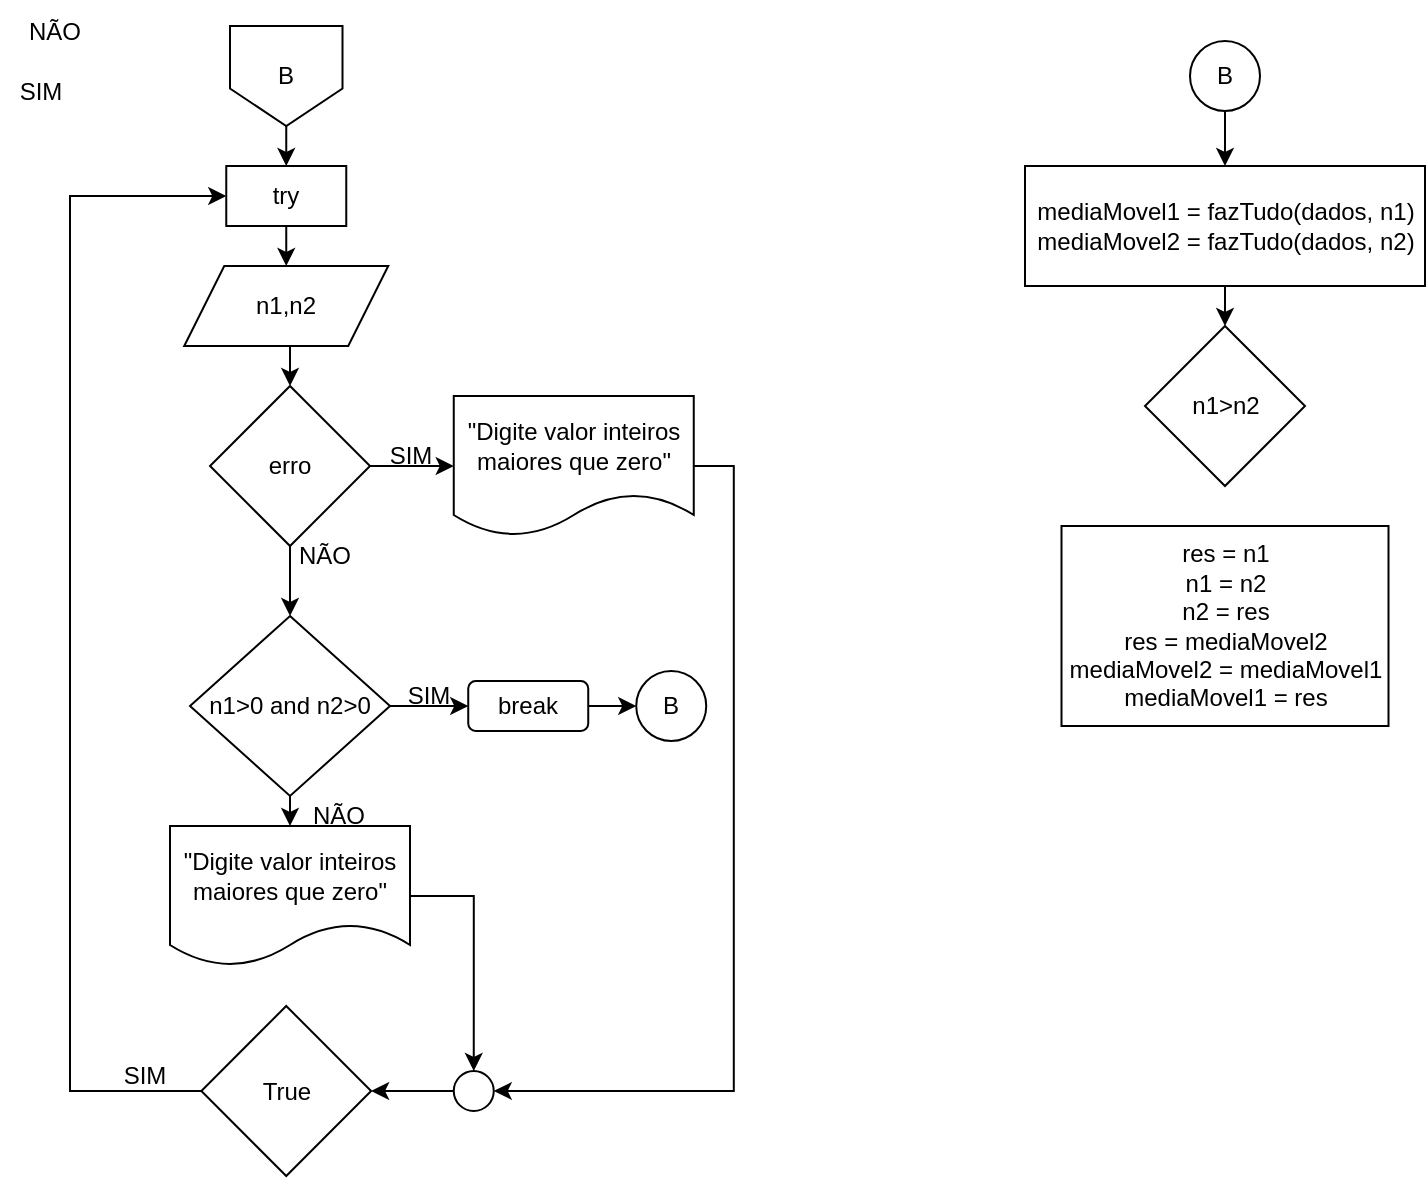 <mxfile version="22.1.4" type="github">
  <diagram name="Página-1" id="QIkaa7FpWb9kJ1rEZL3E">
    <mxGraphModel dx="880" dy="2822" grid="1" gridSize="10" guides="1" tooltips="1" connect="1" arrows="1" fold="1" page="1" pageScale="1" pageWidth="827" pageHeight="1169" math="0" shadow="0">
      <root>
        <mxCell id="0" />
        <mxCell id="1" parent="0" />
        <mxCell id="CpG273iNzydgMhIaWvPI-3" style="edgeStyle=orthogonalEdgeStyle;rounded=0;orthogonalLoop=1;jettySize=auto;html=1;exitX=0.5;exitY=1;exitDx=0;exitDy=0;entryX=0.5;entryY=0;entryDx=0;entryDy=0;" edge="1" parent="1" source="CpG273iNzydgMhIaWvPI-1" target="CpG273iNzydgMhIaWvPI-2">
          <mxGeometry relative="1" as="geometry" />
        </mxCell>
        <mxCell id="CpG273iNzydgMhIaWvPI-1" value="B" style="shape=offPageConnector;whiteSpace=wrap;html=1;" vertex="1" parent="1">
          <mxGeometry x="120" y="-2320" width="56.25" height="50" as="geometry" />
        </mxCell>
        <mxCell id="CpG273iNzydgMhIaWvPI-59" style="edgeStyle=orthogonalEdgeStyle;rounded=0;orthogonalLoop=1;jettySize=auto;html=1;exitX=0.5;exitY=1;exitDx=0;exitDy=0;entryX=0.5;entryY=0;entryDx=0;entryDy=0;" edge="1" parent="1" source="CpG273iNzydgMhIaWvPI-2" target="CpG273iNzydgMhIaWvPI-4">
          <mxGeometry relative="1" as="geometry" />
        </mxCell>
        <mxCell id="CpG273iNzydgMhIaWvPI-2" value="try" style="rounded=0;whiteSpace=wrap;html=1;" vertex="1" parent="1">
          <mxGeometry x="118.13" y="-2250" width="60" height="30" as="geometry" />
        </mxCell>
        <mxCell id="CpG273iNzydgMhIaWvPI-60" style="edgeStyle=orthogonalEdgeStyle;rounded=0;orthogonalLoop=1;jettySize=auto;html=1;exitX=0.5;exitY=1;exitDx=0;exitDy=0;entryX=0.5;entryY=0;entryDx=0;entryDy=0;" edge="1" parent="1" source="CpG273iNzydgMhIaWvPI-4" target="CpG273iNzydgMhIaWvPI-21">
          <mxGeometry relative="1" as="geometry" />
        </mxCell>
        <mxCell id="CpG273iNzydgMhIaWvPI-4" value="n1,n2" style="shape=parallelogram;perimeter=parallelogramPerimeter;whiteSpace=wrap;html=1;fixedSize=1;" vertex="1" parent="1">
          <mxGeometry x="97.12" y="-2200" width="102" height="40" as="geometry" />
        </mxCell>
        <mxCell id="CpG273iNzydgMhIaWvPI-19" style="edgeStyle=orthogonalEdgeStyle;rounded=0;orthogonalLoop=1;jettySize=auto;html=1;exitX=0.5;exitY=1;exitDx=0;exitDy=0;entryX=0.5;entryY=0;entryDx=0;entryDy=0;" edge="1" parent="1" source="CpG273iNzydgMhIaWvPI-6" target="CpG273iNzydgMhIaWvPI-18">
          <mxGeometry relative="1" as="geometry" />
        </mxCell>
        <mxCell id="CpG273iNzydgMhIaWvPI-66" style="edgeStyle=orthogonalEdgeStyle;rounded=0;orthogonalLoop=1;jettySize=auto;html=1;exitX=1;exitY=0.5;exitDx=0;exitDy=0;entryX=0;entryY=0.5;entryDx=0;entryDy=0;" edge="1" parent="1" source="CpG273iNzydgMhIaWvPI-6" target="CpG273iNzydgMhIaWvPI-16">
          <mxGeometry relative="1" as="geometry" />
        </mxCell>
        <mxCell id="CpG273iNzydgMhIaWvPI-6" value="n1&amp;gt;0 and n2&amp;gt;0" style="rhombus;whiteSpace=wrap;html=1;" vertex="1" parent="1">
          <mxGeometry x="100.01" y="-2025" width="100" height="90" as="geometry" />
        </mxCell>
        <mxCell id="CpG273iNzydgMhIaWvPI-12" value="NÃO" style="text;html=1;align=center;verticalAlign=middle;resizable=0;points=[];autosize=1;strokeColor=none;fillColor=none;" vertex="1" parent="1">
          <mxGeometry x="7.13" y="-2332.5" width="50" height="30" as="geometry" />
        </mxCell>
        <mxCell id="CpG273iNzydgMhIaWvPI-13" value="SIM" style="text;html=1;align=center;verticalAlign=middle;resizable=0;points=[];autosize=1;strokeColor=none;fillColor=none;" vertex="1" parent="1">
          <mxGeometry x="5" y="-2302.5" width="40" height="30" as="geometry" />
        </mxCell>
        <mxCell id="CpG273iNzydgMhIaWvPI-15" value="SIM" style="text;html=1;align=center;verticalAlign=middle;resizable=0;points=[];autosize=1;strokeColor=none;fillColor=none;" vertex="1" parent="1">
          <mxGeometry x="199.12" y="-2000" width="40" height="30" as="geometry" />
        </mxCell>
        <mxCell id="CpG273iNzydgMhIaWvPI-67" style="edgeStyle=orthogonalEdgeStyle;rounded=0;orthogonalLoop=1;jettySize=auto;html=1;exitX=1;exitY=0.5;exitDx=0;exitDy=0;entryX=0;entryY=0.5;entryDx=0;entryDy=0;" edge="1" parent="1" source="CpG273iNzydgMhIaWvPI-16" target="CpG273iNzydgMhIaWvPI-56">
          <mxGeometry relative="1" as="geometry" />
        </mxCell>
        <mxCell id="CpG273iNzydgMhIaWvPI-16" value="break" style="rounded=1;whiteSpace=wrap;html=1;" vertex="1" parent="1">
          <mxGeometry x="239.12" y="-1992.5" width="60" height="25" as="geometry" />
        </mxCell>
        <mxCell id="CpG273iNzydgMhIaWvPI-55" style="edgeStyle=orthogonalEdgeStyle;rounded=0;orthogonalLoop=1;jettySize=auto;html=1;exitX=1;exitY=0.5;exitDx=0;exitDy=0;entryX=0.5;entryY=0;entryDx=0;entryDy=0;" edge="1" parent="1" source="CpG273iNzydgMhIaWvPI-18" target="CpG273iNzydgMhIaWvPI-52">
          <mxGeometry relative="1" as="geometry" />
        </mxCell>
        <mxCell id="CpG273iNzydgMhIaWvPI-18" value="&quot;Digite valor inteiros maiores que zero&quot;" style="shape=document;whiteSpace=wrap;html=1;boundedLbl=1;" vertex="1" parent="1">
          <mxGeometry x="90" y="-1920" width="120" height="70" as="geometry" />
        </mxCell>
        <mxCell id="CpG273iNzydgMhIaWvPI-20" value="NÃO" style="text;html=1;align=center;verticalAlign=middle;resizable=0;points=[];autosize=1;strokeColor=none;fillColor=none;" vertex="1" parent="1">
          <mxGeometry x="149.12" y="-1940" width="50" height="30" as="geometry" />
        </mxCell>
        <mxCell id="CpG273iNzydgMhIaWvPI-43" style="edgeStyle=orthogonalEdgeStyle;rounded=0;orthogonalLoop=1;jettySize=auto;html=1;exitX=1;exitY=0.5;exitDx=0;exitDy=0;entryX=0;entryY=0.5;entryDx=0;entryDy=0;" edge="1" parent="1" source="CpG273iNzydgMhIaWvPI-21" target="CpG273iNzydgMhIaWvPI-26">
          <mxGeometry relative="1" as="geometry" />
        </mxCell>
        <mxCell id="CpG273iNzydgMhIaWvPI-61" style="edgeStyle=orthogonalEdgeStyle;rounded=0;orthogonalLoop=1;jettySize=auto;html=1;exitX=0.5;exitY=1;exitDx=0;exitDy=0;entryX=0.5;entryY=0;entryDx=0;entryDy=0;" edge="1" parent="1" source="CpG273iNzydgMhIaWvPI-21" target="CpG273iNzydgMhIaWvPI-6">
          <mxGeometry relative="1" as="geometry" />
        </mxCell>
        <mxCell id="CpG273iNzydgMhIaWvPI-21" value="erro" style="rhombus;whiteSpace=wrap;html=1;" vertex="1" parent="1">
          <mxGeometry x="110.01" y="-2140" width="80" height="80" as="geometry" />
        </mxCell>
        <mxCell id="CpG273iNzydgMhIaWvPI-54" style="edgeStyle=orthogonalEdgeStyle;rounded=0;orthogonalLoop=1;jettySize=auto;html=1;exitX=1;exitY=0.5;exitDx=0;exitDy=0;entryX=1;entryY=0.5;entryDx=0;entryDy=0;" edge="1" parent="1" source="CpG273iNzydgMhIaWvPI-26" target="CpG273iNzydgMhIaWvPI-52">
          <mxGeometry relative="1" as="geometry" />
        </mxCell>
        <mxCell id="CpG273iNzydgMhIaWvPI-26" value="&quot;Digite valor inteiros maiores que zero&quot;" style="shape=document;whiteSpace=wrap;html=1;boundedLbl=1;" vertex="1" parent="1">
          <mxGeometry x="231.88" y="-2135" width="120" height="70" as="geometry" />
        </mxCell>
        <mxCell id="CpG273iNzydgMhIaWvPI-47" style="edgeStyle=orthogonalEdgeStyle;rounded=0;orthogonalLoop=1;jettySize=auto;html=1;exitX=0;exitY=0.5;exitDx=0;exitDy=0;entryX=0;entryY=0.5;entryDx=0;entryDy=0;" edge="1" parent="1" source="CpG273iNzydgMhIaWvPI-30" target="CpG273iNzydgMhIaWvPI-2">
          <mxGeometry relative="1" as="geometry">
            <Array as="points">
              <mxPoint x="40" y="-1787" />
              <mxPoint x="40" y="-2235" />
            </Array>
          </mxGeometry>
        </mxCell>
        <mxCell id="CpG273iNzydgMhIaWvPI-30" value="True" style="rhombus;whiteSpace=wrap;html=1;" vertex="1" parent="1">
          <mxGeometry x="105.68" y="-1830" width="84.88" height="85" as="geometry" />
        </mxCell>
        <mxCell id="CpG273iNzydgMhIaWvPI-48" value="SIM" style="text;html=1;align=center;verticalAlign=middle;resizable=0;points=[];autosize=1;strokeColor=none;fillColor=none;" vertex="1" parent="1">
          <mxGeometry x="57.13" y="-1810" width="40" height="30" as="geometry" />
        </mxCell>
        <mxCell id="CpG273iNzydgMhIaWvPI-50" value="NÃO" style="text;html=1;align=center;verticalAlign=middle;resizable=0;points=[];autosize=1;strokeColor=none;fillColor=none;" vertex="1" parent="1">
          <mxGeometry x="141.88" y="-2070" width="50" height="30" as="geometry" />
        </mxCell>
        <mxCell id="CpG273iNzydgMhIaWvPI-51" value="SIM" style="text;html=1;align=center;verticalAlign=middle;resizable=0;points=[];autosize=1;strokeColor=none;fillColor=none;" vertex="1" parent="1">
          <mxGeometry x="190" y="-2120" width="40" height="30" as="geometry" />
        </mxCell>
        <mxCell id="CpG273iNzydgMhIaWvPI-53" style="edgeStyle=orthogonalEdgeStyle;rounded=0;orthogonalLoop=1;jettySize=auto;html=1;exitX=0;exitY=0.5;exitDx=0;exitDy=0;entryX=1;entryY=0.5;entryDx=0;entryDy=0;" edge="1" parent="1" source="CpG273iNzydgMhIaWvPI-52" target="CpG273iNzydgMhIaWvPI-30">
          <mxGeometry relative="1" as="geometry" />
        </mxCell>
        <mxCell id="CpG273iNzydgMhIaWvPI-52" value="" style="ellipse;whiteSpace=wrap;html=1;aspect=fixed;" vertex="1" parent="1">
          <mxGeometry x="231.88" y="-1797.5" width="20" height="20" as="geometry" />
        </mxCell>
        <mxCell id="CpG273iNzydgMhIaWvPI-56" value="B" style="ellipse;whiteSpace=wrap;html=1;aspect=fixed;" vertex="1" parent="1">
          <mxGeometry x="323.12" y="-1997.5" width="35" height="35" as="geometry" />
        </mxCell>
        <mxCell id="CpG273iNzydgMhIaWvPI-69" style="edgeStyle=orthogonalEdgeStyle;rounded=0;orthogonalLoop=1;jettySize=auto;html=1;exitX=0.5;exitY=1;exitDx=0;exitDy=0;entryX=0.5;entryY=0;entryDx=0;entryDy=0;" edge="1" parent="1" source="CpG273iNzydgMhIaWvPI-58" target="CpG273iNzydgMhIaWvPI-68">
          <mxGeometry relative="1" as="geometry" />
        </mxCell>
        <mxCell id="CpG273iNzydgMhIaWvPI-58" value="B" style="ellipse;whiteSpace=wrap;html=1;aspect=fixed;" vertex="1" parent="1">
          <mxGeometry x="600" y="-2312.5" width="35" height="35" as="geometry" />
        </mxCell>
        <mxCell id="CpG273iNzydgMhIaWvPI-71" style="edgeStyle=orthogonalEdgeStyle;rounded=0;orthogonalLoop=1;jettySize=auto;html=1;exitX=0.5;exitY=1;exitDx=0;exitDy=0;entryX=0.5;entryY=0;entryDx=0;entryDy=0;" edge="1" parent="1" source="CpG273iNzydgMhIaWvPI-68" target="CpG273iNzydgMhIaWvPI-70">
          <mxGeometry relative="1" as="geometry" />
        </mxCell>
        <mxCell id="CpG273iNzydgMhIaWvPI-68" value="mediaMovel1 = fazTudo(dados, n1) &lt;br&gt;mediaMovel2 = fazTudo(dados, n2)" style="rounded=0;whiteSpace=wrap;html=1;" vertex="1" parent="1">
          <mxGeometry x="517.5" y="-2250" width="200" height="60" as="geometry" />
        </mxCell>
        <mxCell id="CpG273iNzydgMhIaWvPI-70" value="n1&amp;gt;n2" style="rhombus;whiteSpace=wrap;html=1;" vertex="1" parent="1">
          <mxGeometry x="577.5" y="-2170" width="80" height="80" as="geometry" />
        </mxCell>
        <mxCell id="CpG273iNzydgMhIaWvPI-72" value="res = n1&lt;br&gt;n1 = n2&lt;br&gt;n2 = res&lt;br&gt;res = mediaMovel2&lt;br&gt;mediaMovel2 = mediaMovel1&lt;br&gt;mediaMovel1 = res" style="rounded=0;whiteSpace=wrap;html=1;" vertex="1" parent="1">
          <mxGeometry x="535.75" y="-2070" width="163.5" height="100" as="geometry" />
        </mxCell>
      </root>
    </mxGraphModel>
  </diagram>
</mxfile>
